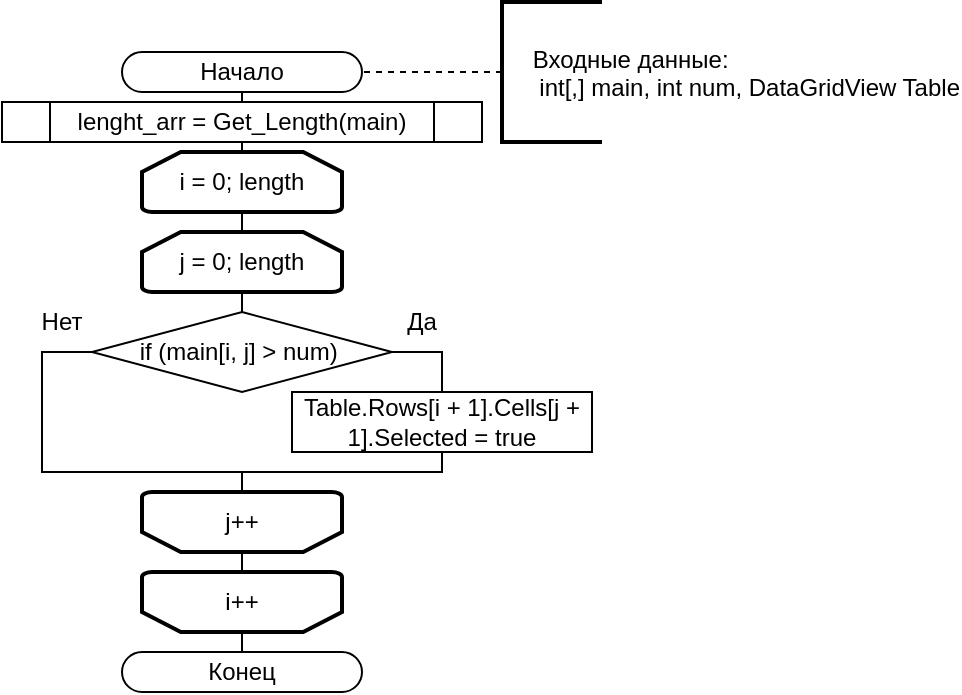 <mxfile version="24.4.13" type="device">
  <diagram name="Страница — 1" id="22d--6me8lqzAmcT708w">
    <mxGraphModel dx="915" dy="998" grid="1" gridSize="10" guides="1" tooltips="1" connect="1" arrows="1" fold="1" page="1" pageScale="1" pageWidth="827" pageHeight="1169" math="0" shadow="0">
      <root>
        <mxCell id="0" />
        <mxCell id="1" parent="0" />
        <mxCell id="HvQuzcgxxi1UsnFrRz9V-1" value="Начало" style="rounded=1;whiteSpace=wrap;html=1;arcSize=50;" vertex="1" parent="1">
          <mxGeometry x="360" y="30" width="120" height="20" as="geometry" />
        </mxCell>
        <mxCell id="HvQuzcgxxi1UsnFrRz9V-2" value="" style="endArrow=none;dashed=1;html=1;rounded=0;exitX=0;exitY=0.5;exitDx=0;exitDy=0;entryX=1;entryY=0.5;entryDx=0;entryDy=0;exitPerimeter=0;" edge="1" source="HvQuzcgxxi1UsnFrRz9V-3" target="HvQuzcgxxi1UsnFrRz9V-1" parent="1">
          <mxGeometry width="50" height="50" relative="1" as="geometry">
            <mxPoint x="540" y="45" as="sourcePoint" />
            <mxPoint x="520" y="45" as="targetPoint" />
          </mxGeometry>
        </mxCell>
        <mxCell id="HvQuzcgxxi1UsnFrRz9V-3" value="    Входные данные:&#xa;     int[,] main, int num, DataGridView Table" style="strokeWidth=2;shape=mxgraph.flowchart.annotation_1;align=left;pointerEvents=1;recursiveResize=1;autosize=0;verticalAlign=middle;horizontal=1;" vertex="1" parent="1">
          <mxGeometry x="550" y="5" width="50" height="70" as="geometry" />
        </mxCell>
        <mxCell id="HvQuzcgxxi1UsnFrRz9V-4" value="" style="endArrow=none;html=1;rounded=0;entryX=0.5;entryY=0;entryDx=0;entryDy=0;exitX=0.5;exitY=1;exitDx=0;exitDy=0;" edge="1" parent="1" source="HvQuzcgxxi1UsnFrRz9V-1" target="HvQuzcgxxi1UsnFrRz9V-7">
          <mxGeometry width="50" height="50" relative="1" as="geometry">
            <mxPoint x="390" y="110" as="sourcePoint" />
            <mxPoint x="420" y="60" as="targetPoint" />
          </mxGeometry>
        </mxCell>
        <mxCell id="HvQuzcgxxi1UsnFrRz9V-6" value="" style="endArrow=none;html=1;rounded=0;entryX=0.5;entryY=1;entryDx=0;entryDy=0;exitX=0.5;exitY=0;exitDx=0;exitDy=0;exitPerimeter=0;" edge="1" parent="1" source="HvQuzcgxxi1UsnFrRz9V-9" target="HvQuzcgxxi1UsnFrRz9V-7">
          <mxGeometry width="50" height="50" relative="1" as="geometry">
            <mxPoint x="420" y="90" as="sourcePoint" />
            <mxPoint x="420" y="90" as="targetPoint" />
          </mxGeometry>
        </mxCell>
        <mxCell id="HvQuzcgxxi1UsnFrRz9V-7" value="lenght_arr = Get_Length(main)" style="shape=process;whiteSpace=wrap;html=1;backgroundOutline=1;" vertex="1" parent="1">
          <mxGeometry x="300" y="55" width="240" height="20" as="geometry" />
        </mxCell>
        <mxCell id="HvQuzcgxxi1UsnFrRz9V-9" value="i = 0; length" style="strokeWidth=2;html=1;shape=mxgraph.flowchart.loop_limit;whiteSpace=wrap;" vertex="1" parent="1">
          <mxGeometry x="370" y="80" width="100" height="30" as="geometry" />
        </mxCell>
        <mxCell id="HvQuzcgxxi1UsnFrRz9V-10" value="i++" style="strokeWidth=2;html=1;shape=mxgraph.flowchart.loop_limit;whiteSpace=wrap;direction=west;" vertex="1" parent="1">
          <mxGeometry x="370" y="290" width="100" height="30" as="geometry" />
        </mxCell>
        <mxCell id="HvQuzcgxxi1UsnFrRz9V-13" value="" style="endArrow=none;html=1;rounded=0;entryX=0.5;entryY=0;entryDx=0;entryDy=0;exitX=0.5;exitY=1;exitDx=0;exitDy=0;exitPerimeter=0;entryPerimeter=0;" edge="1" source="HvQuzcgxxi1UsnFrRz9V-10" target="HvQuzcgxxi1UsnFrRz9V-24" parent="1">
          <mxGeometry width="50" height="50" relative="1" as="geometry">
            <mxPoint x="333" y="460" as="sourcePoint" />
            <mxPoint x="301" y="250" as="targetPoint" />
          </mxGeometry>
        </mxCell>
        <mxCell id="HvQuzcgxxi1UsnFrRz9V-23" value="j = 0; length" style="strokeWidth=2;html=1;shape=mxgraph.flowchart.loop_limit;whiteSpace=wrap;" vertex="1" parent="1">
          <mxGeometry x="370" y="120" width="100" height="30" as="geometry" />
        </mxCell>
        <mxCell id="HvQuzcgxxi1UsnFrRz9V-24" value="j++" style="strokeWidth=2;html=1;shape=mxgraph.flowchart.loop_limit;whiteSpace=wrap;direction=west;" vertex="1" parent="1">
          <mxGeometry x="370" y="250" width="100" height="30" as="geometry" />
        </mxCell>
        <mxCell id="HvQuzcgxxi1UsnFrRz9V-26" value="" style="endArrow=none;html=1;rounded=0;entryX=0.5;entryY=1;entryDx=0;entryDy=0;entryPerimeter=0;exitX=0.5;exitY=0;exitDx=0;exitDy=0;" edge="1" source="HvQuzcgxxi1UsnFrRz9V-30" target="HvQuzcgxxi1UsnFrRz9V-23" parent="1">
          <mxGeometry width="50" height="50" relative="1" as="geometry">
            <mxPoint x="420" y="160" as="sourcePoint" />
            <mxPoint x="496" y="330" as="targetPoint" />
          </mxGeometry>
        </mxCell>
        <mxCell id="HvQuzcgxxi1UsnFrRz9V-27" value="" style="endArrow=none;html=1;rounded=0;exitX=0.5;exitY=1;exitDx=0;exitDy=0;exitPerimeter=0;" edge="1" source="HvQuzcgxxi1UsnFrRz9V-24" parent="1">
          <mxGeometry width="50" height="50" relative="1" as="geometry">
            <mxPoint x="440" y="450" as="sourcePoint" />
            <mxPoint x="420" y="250" as="targetPoint" />
          </mxGeometry>
        </mxCell>
        <mxCell id="HvQuzcgxxi1UsnFrRz9V-29" value="" style="endArrow=none;html=1;rounded=0;entryX=0.5;entryY=0;entryDx=0;entryDy=0;exitX=0.5;exitY=1;exitDx=0;exitDy=0;exitPerimeter=0;entryPerimeter=0;" edge="1" parent="1" source="HvQuzcgxxi1UsnFrRz9V-9" target="HvQuzcgxxi1UsnFrRz9V-23">
          <mxGeometry width="50" height="50" relative="1" as="geometry">
            <mxPoint x="310" y="210" as="sourcePoint" />
            <mxPoint x="317" y="190" as="targetPoint" />
          </mxGeometry>
        </mxCell>
        <mxCell id="HvQuzcgxxi1UsnFrRz9V-30" value="if (main[i, j] &amp;gt; num)&amp;nbsp;" style="rhombus;whiteSpace=wrap;html=1;" vertex="1" parent="1">
          <mxGeometry x="345" y="160" width="150" height="40" as="geometry" />
        </mxCell>
        <mxCell id="HvQuzcgxxi1UsnFrRz9V-32" value="Нет" style="text;html=1;align=center;verticalAlign=middle;whiteSpace=wrap;rounded=0;" vertex="1" parent="1">
          <mxGeometry x="300" y="150" width="60" height="30" as="geometry" />
        </mxCell>
        <mxCell id="HvQuzcgxxi1UsnFrRz9V-33" value="Да" style="text;html=1;align=center;verticalAlign=middle;whiteSpace=wrap;rounded=0;" vertex="1" parent="1">
          <mxGeometry x="480" y="150" width="60" height="30" as="geometry" />
        </mxCell>
        <mxCell id="HvQuzcgxxi1UsnFrRz9V-34" value="" style="endArrow=none;html=1;rounded=0;exitX=0;exitY=0.5;exitDx=0;exitDy=0;" edge="1" parent="1" source="HvQuzcgxxi1UsnFrRz9V-30">
          <mxGeometry width="50" height="50" relative="1" as="geometry">
            <mxPoint x="320" y="220" as="sourcePoint" />
            <mxPoint x="420" y="250" as="targetPoint" />
            <Array as="points">
              <mxPoint x="320" y="180" />
              <mxPoint x="320" y="220" />
              <mxPoint x="320" y="240" />
              <mxPoint x="420" y="240" />
            </Array>
          </mxGeometry>
        </mxCell>
        <mxCell id="HvQuzcgxxi1UsnFrRz9V-35" value="" style="endArrow=none;html=1;rounded=0;entryX=0.5;entryY=0;entryDx=0;entryDy=0;exitX=1;exitY=0.5;exitDx=0;exitDy=0;" edge="1" target="HvQuzcgxxi1UsnFrRz9V-36" parent="1" source="HvQuzcgxxi1UsnFrRz9V-30">
          <mxGeometry width="50" height="50" relative="1" as="geometry">
            <mxPoint x="520.0" y="180" as="sourcePoint" />
            <mxPoint x="436.0" y="180" as="targetPoint" />
            <Array as="points">
              <mxPoint x="520" y="180" />
            </Array>
          </mxGeometry>
        </mxCell>
        <mxCell id="HvQuzcgxxi1UsnFrRz9V-36" value="Table.Rows[i + 1].Cells[j + 1].Selected = true" style="rounded=0;whiteSpace=wrap;html=1;" vertex="1" parent="1">
          <mxGeometry x="445" y="200" width="150" height="30" as="geometry" />
        </mxCell>
        <mxCell id="HvQuzcgxxi1UsnFrRz9V-37" value="" style="endArrow=none;html=1;rounded=0;entryX=0.5;entryY=1;entryDx=0;entryDy=0;" edge="1" target="HvQuzcgxxi1UsnFrRz9V-36" parent="1">
          <mxGeometry width="50" height="50" relative="1" as="geometry">
            <mxPoint x="420" y="250" as="sourcePoint" />
            <mxPoint x="516.0" y="250" as="targetPoint" />
            <Array as="points">
              <mxPoint x="420" y="240" />
              <mxPoint x="520" y="240" />
            </Array>
          </mxGeometry>
        </mxCell>
        <mxCell id="HvQuzcgxxi1UsnFrRz9V-38" value="Конец" style="rounded=1;whiteSpace=wrap;html=1;arcSize=50;" vertex="1" parent="1">
          <mxGeometry x="360" y="330" width="120" height="20" as="geometry" />
        </mxCell>
        <mxCell id="HvQuzcgxxi1UsnFrRz9V-39" value="" style="endArrow=none;html=1;rounded=0;entryX=0.5;entryY=0;entryDx=0;entryDy=0;exitX=0.5;exitY=0;exitDx=0;exitDy=0;exitPerimeter=0;" edge="1" target="HvQuzcgxxi1UsnFrRz9V-38" parent="1" source="HvQuzcgxxi1UsnFrRz9V-10">
          <mxGeometry width="50" height="50" relative="1" as="geometry">
            <mxPoint x="450" y="370" as="sourcePoint" />
            <mxPoint x="480" y="410" as="targetPoint" />
          </mxGeometry>
        </mxCell>
      </root>
    </mxGraphModel>
  </diagram>
</mxfile>
